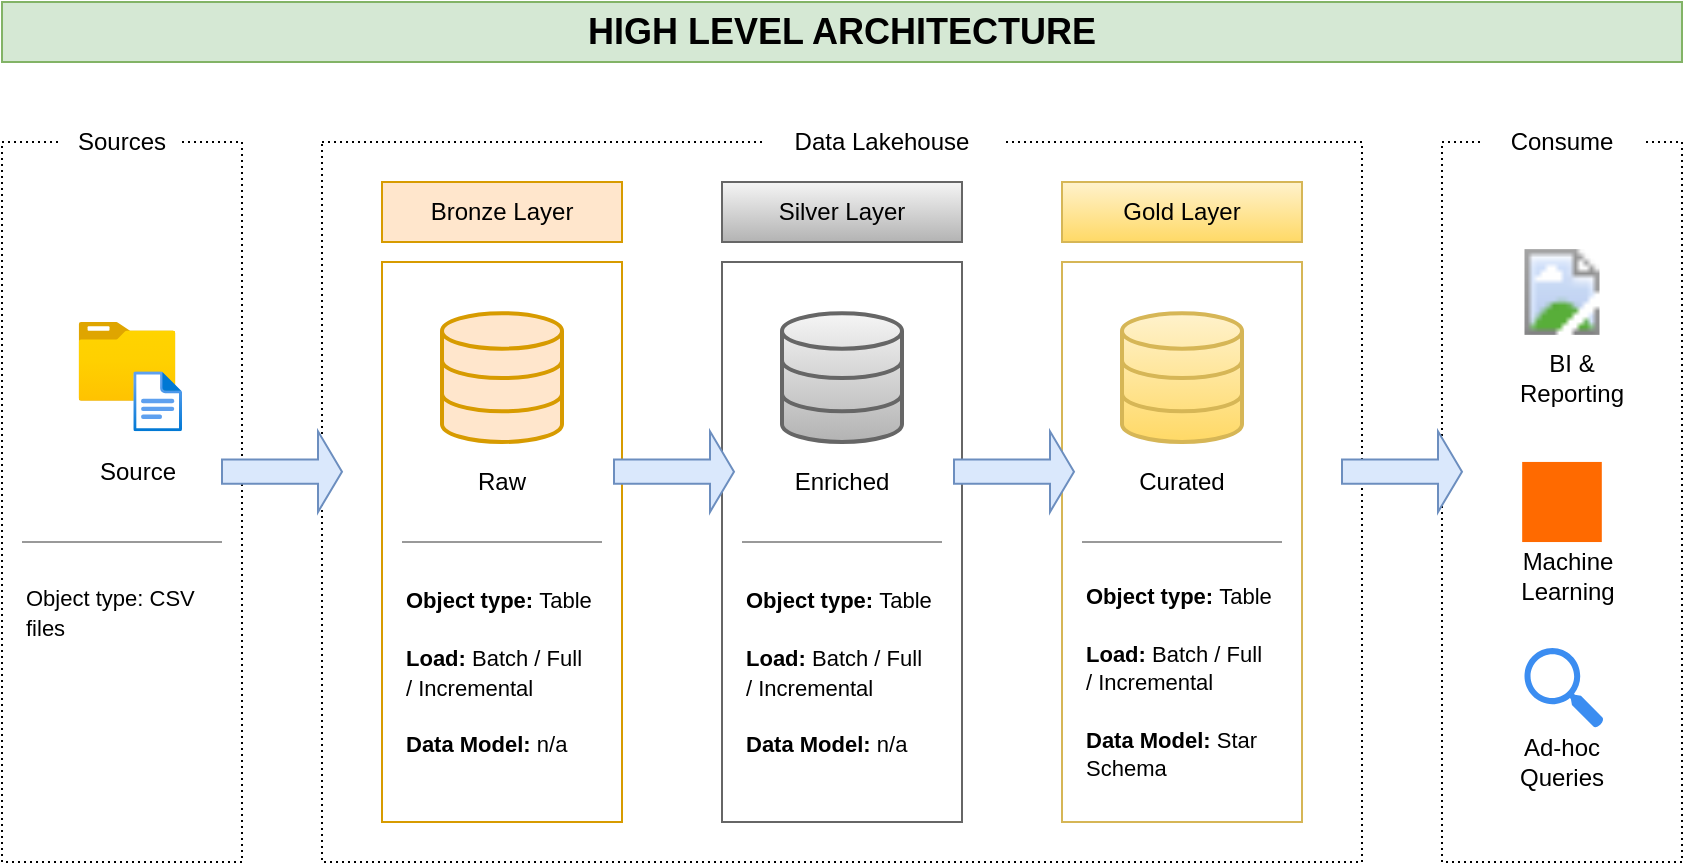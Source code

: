 <mxfile version="28.2.5">
  <diagram id="7gcUSTIZ7YSJ5vT40chW" name="Page-1">
    <mxGraphModel dx="1426" dy="751" grid="1" gridSize="10" guides="1" tooltips="1" connect="1" arrows="1" fold="1" page="1" pageScale="1" pageWidth="1169" pageHeight="827" background="#ffffff" math="0" shadow="0">
      <root>
        <mxCell id="0" />
        <mxCell id="1" parent="0" />
        <mxCell id="HdWS5ta7NdpachvVP4BI-1" value="" style="rounded=0;whiteSpace=wrap;html=1;dashed=1;dashPattern=1 2;fillColor=none;" parent="1" vertex="1">
          <mxGeometry x="120" y="160" width="120" height="360" as="geometry" />
        </mxCell>
        <mxCell id="HdWS5ta7NdpachvVP4BI-2" value="" style="rounded=0;whiteSpace=wrap;html=1;dashed=1;dashPattern=1 2;fillColor=none;" parent="1" vertex="1">
          <mxGeometry x="280" y="160" width="520" height="360" as="geometry" />
        </mxCell>
        <mxCell id="HdWS5ta7NdpachvVP4BI-3" value="" style="rounded=0;whiteSpace=wrap;html=1;dashed=1;dashPattern=1 2;fillColor=none;" parent="1" vertex="1">
          <mxGeometry x="840" y="160" width="120" height="360" as="geometry" />
        </mxCell>
        <mxCell id="HdWS5ta7NdpachvVP4BI-4" value="Sources" style="text;html=1;align=center;verticalAlign=middle;whiteSpace=wrap;rounded=0;fillColor=default;" parent="1" vertex="1">
          <mxGeometry x="150" y="145" width="60" height="30" as="geometry" />
        </mxCell>
        <mxCell id="HdWS5ta7NdpachvVP4BI-5" value="Data Lakehouse" style="text;html=1;align=center;verticalAlign=middle;whiteSpace=wrap;rounded=0;fillColor=default;" parent="1" vertex="1">
          <mxGeometry x="500" y="145" width="120" height="30" as="geometry" />
        </mxCell>
        <mxCell id="HdWS5ta7NdpachvVP4BI-6" value="Consume" style="text;html=1;align=center;verticalAlign=middle;whiteSpace=wrap;rounded=0;fillColor=default;" parent="1" vertex="1">
          <mxGeometry x="860" y="150" width="80" height="20" as="geometry" />
        </mxCell>
        <mxCell id="HdWS5ta7NdpachvVP4BI-7" value="Bronze Layer" style="rounded=0;whiteSpace=wrap;html=1;fillColor=#ffe6cc;strokeColor=#d79b00;" parent="1" vertex="1">
          <mxGeometry x="310" y="180" width="120" height="30" as="geometry" />
        </mxCell>
        <mxCell id="HdWS5ta7NdpachvVP4BI-8" value="" style="rounded=0;whiteSpace=wrap;html=1;fillColor=none;strokeColor=#d79b00;" parent="1" vertex="1">
          <mxGeometry x="310" y="220" width="120" height="280" as="geometry" />
        </mxCell>
        <mxCell id="HdWS5ta7NdpachvVP4BI-9" value="Silver Layer" style="rounded=0;whiteSpace=wrap;html=1;fillColor=#f5f5f5;strokeColor=#666666;gradientColor=#b3b3b3;" parent="1" vertex="1">
          <mxGeometry x="480" y="180" width="120" height="30" as="geometry" />
        </mxCell>
        <mxCell id="HdWS5ta7NdpachvVP4BI-10" value="" style="rounded=0;whiteSpace=wrap;html=1;fillColor=none;strokeColor=#666666;fontColor=#333333;" parent="1" vertex="1">
          <mxGeometry x="480" y="220" width="120" height="280" as="geometry" />
        </mxCell>
        <mxCell id="HdWS5ta7NdpachvVP4BI-11" value="Gold Layer" style="rounded=0;whiteSpace=wrap;html=1;fillColor=#fff2cc;strokeColor=#d6b656;gradientColor=#ffd966;" parent="1" vertex="1">
          <mxGeometry x="650" y="180" width="120" height="30" as="geometry" />
        </mxCell>
        <mxCell id="HdWS5ta7NdpachvVP4BI-12" value="" style="rounded=0;whiteSpace=wrap;html=1;fillColor=none;strokeColor=#d6b656;" parent="1" vertex="1">
          <mxGeometry x="650" y="220" width="120" height="280" as="geometry" />
        </mxCell>
        <mxCell id="HdWS5ta7NdpachvVP4BI-13" value="&lt;b&gt;&lt;font style=&quot;font-size: 18px;&quot;&gt;HIGH LEVEL ARCHITECTURE&lt;/font&gt;&lt;/b&gt;" style="text;html=1;align=center;verticalAlign=middle;whiteSpace=wrap;rounded=0;fillColor=#d5e8d4;strokeColor=#82b366;" parent="1" vertex="1">
          <mxGeometry x="120" y="90" width="840" height="30" as="geometry" />
        </mxCell>
        <mxCell id="HdWS5ta7NdpachvVP4BI-14" value="" style="image;aspect=fixed;html=1;points=[];align=center;fontSize=12;image=img/lib/azure2/general/Folder_Blank.svg;" parent="1" vertex="1">
          <mxGeometry x="158.27" y="250.01" width="48.48" height="39.35" as="geometry" />
        </mxCell>
        <mxCell id="HdWS5ta7NdpachvVP4BI-15" value="" style="image;aspect=fixed;html=1;points=[];align=center;fontSize=12;image=img/lib/azure2/general/File.svg;" parent="1" vertex="1">
          <mxGeometry x="185.66" y="274.68" width="24.34" height="30" as="geometry" />
        </mxCell>
        <mxCell id="HdWS5ta7NdpachvVP4BI-16" value="" style="shape=singleArrow;whiteSpace=wrap;html=1;fillColor=#dae8fc;strokeColor=#6c8ebf;" parent="1" vertex="1">
          <mxGeometry x="230" y="304.68" width="60" height="40.32" as="geometry" />
        </mxCell>
        <mxCell id="HdWS5ta7NdpachvVP4BI-17" value="" style="shape=singleArrow;whiteSpace=wrap;html=1;fillColor=#dae8fc;strokeColor=#6c8ebf;" parent="1" vertex="1">
          <mxGeometry x="426" y="304.68" width="60" height="40.32" as="geometry" />
        </mxCell>
        <mxCell id="HdWS5ta7NdpachvVP4BI-19" value="" style="shape=singleArrow;whiteSpace=wrap;html=1;fillColor=#dae8fc;strokeColor=#6c8ebf;" parent="1" vertex="1">
          <mxGeometry x="596" y="304.68" width="60" height="40.32" as="geometry" />
        </mxCell>
        <mxCell id="HdWS5ta7NdpachvVP4BI-20" value="" style="shape=singleArrow;whiteSpace=wrap;html=1;fillColor=#dae8fc;strokeColor=#6c8ebf;" parent="1" vertex="1">
          <mxGeometry x="790" y="304.68" width="60" height="40.32" as="geometry" />
        </mxCell>
        <mxCell id="HdWS5ta7NdpachvVP4BI-23" value="" style="html=1;verticalLabelPosition=bottom;align=center;labelBackgroundColor=#ffffff;verticalAlign=top;strokeWidth=2;strokeColor=#d79b00;shadow=0;dashed=0;shape=mxgraph.ios7.icons.data;fillColor=#ffe6cc;" parent="1" vertex="1">
          <mxGeometry x="340" y="245.58" width="60" height="64.42" as="geometry" />
        </mxCell>
        <mxCell id="HdWS5ta7NdpachvVP4BI-24" value="" style="html=1;verticalLabelPosition=bottom;align=center;labelBackgroundColor=#ffffff;verticalAlign=top;strokeWidth=2;strokeColor=#666666;shadow=0;dashed=0;shape=mxgraph.ios7.icons.data;fillColor=#f5f5f5;gradientColor=#b3b3b3;" parent="1" vertex="1">
          <mxGeometry x="510" y="245.58" width="60" height="64.42" as="geometry" />
        </mxCell>
        <mxCell id="HdWS5ta7NdpachvVP4BI-25" value="" style="html=1;verticalLabelPosition=bottom;align=center;labelBackgroundColor=#ffffff;verticalAlign=top;strokeWidth=2;strokeColor=#d6b656;shadow=0;dashed=0;shape=mxgraph.ios7.icons.data;fillColor=#fff2cc;gradientColor=#ffd966;" parent="1" vertex="1">
          <mxGeometry x="680" y="245.58" width="60" height="64.42" as="geometry" />
        </mxCell>
        <mxCell id="HdWS5ta7NdpachvVP4BI-26" value="" style="image;aspect=fixed;html=1;points=[];align=center;fontSize=12;image=img/lib/azure2/power_platform/PowerBI.svg;" parent="1" vertex="1">
          <mxGeometry x="881.25" y="210" width="37.5" height="50" as="geometry" />
        </mxCell>
        <mxCell id="HdWS5ta7NdpachvVP4BI-28" value="" style="verticalLabelPosition=bottom;shadow=0;dashed=0;align=center;html=1;verticalAlign=top;strokeWidth=1;shape=mxgraph.mockup.markup.line;strokeColor=#999999;" parent="1" vertex="1">
          <mxGeometry x="130" y="350" width="100" height="20" as="geometry" />
        </mxCell>
        <mxCell id="HdWS5ta7NdpachvVP4BI-29" value="" style="verticalLabelPosition=bottom;shadow=0;dashed=0;align=center;html=1;verticalAlign=top;strokeWidth=1;shape=mxgraph.mockup.markup.line;strokeColor=#999999;" parent="1" vertex="1">
          <mxGeometry x="320" y="350" width="100" height="20" as="geometry" />
        </mxCell>
        <mxCell id="HdWS5ta7NdpachvVP4BI-30" value="" style="verticalLabelPosition=bottom;shadow=0;dashed=0;align=center;html=1;verticalAlign=top;strokeWidth=1;shape=mxgraph.mockup.markup.line;strokeColor=#999999;" parent="1" vertex="1">
          <mxGeometry x="490" y="350" width="100" height="20" as="geometry" />
        </mxCell>
        <mxCell id="HdWS5ta7NdpachvVP4BI-31" value="" style="verticalLabelPosition=bottom;shadow=0;dashed=0;align=center;html=1;verticalAlign=top;strokeWidth=1;shape=mxgraph.mockup.markup.line;strokeColor=#999999;" parent="1" vertex="1">
          <mxGeometry x="660" y="350" width="100" height="20" as="geometry" />
        </mxCell>
        <mxCell id="HdWS5ta7NdpachvVP4BI-33" value="Raw" style="text;html=1;align=center;verticalAlign=middle;whiteSpace=wrap;rounded=0;" parent="1" vertex="1">
          <mxGeometry x="340" y="315" width="60" height="30" as="geometry" />
        </mxCell>
        <mxCell id="HdWS5ta7NdpachvVP4BI-34" value="Enriched" style="text;html=1;align=center;verticalAlign=middle;whiteSpace=wrap;rounded=0;" parent="1" vertex="1">
          <mxGeometry x="510" y="315" width="60" height="30" as="geometry" />
        </mxCell>
        <mxCell id="HdWS5ta7NdpachvVP4BI-35" value="Curated" style="text;html=1;align=center;verticalAlign=middle;whiteSpace=wrap;rounded=0;" parent="1" vertex="1">
          <mxGeometry x="680" y="315" width="60" height="30" as="geometry" />
        </mxCell>
        <mxCell id="HdWS5ta7NdpachvVP4BI-37" value="BI &amp;amp; Reporting" style="text;html=1;align=center;verticalAlign=middle;whiteSpace=wrap;rounded=0;" parent="1" vertex="1">
          <mxGeometry x="880.09" y="263.63" width="49.91" height="28.32" as="geometry" />
        </mxCell>
        <mxCell id="HdWS5ta7NdpachvVP4BI-38" value="Source" style="text;html=1;align=center;verticalAlign=middle;whiteSpace=wrap;rounded=0;" parent="1" vertex="1">
          <mxGeometry x="158.27" y="310" width="60" height="30" as="geometry" />
        </mxCell>
        <mxCell id="HdWS5ta7NdpachvVP4BI-39" value="&lt;font style=&quot;font-size: 11px;&quot;&gt;Object type: CSV files&lt;/font&gt;" style="text;html=1;align=left;verticalAlign=middle;whiteSpace=wrap;rounded=0;" parent="1" vertex="1">
          <mxGeometry x="130" y="380" width="100" height="30" as="geometry" />
        </mxCell>
        <mxCell id="HdWS5ta7NdpachvVP4BI-40" value="&lt;font style=&quot;font-size: 11px;&quot;&gt;&lt;b&gt;Object type: &lt;/b&gt;Table&lt;/font&gt;&lt;div&gt;&lt;font style=&quot;font-size: 11px;&quot;&gt;&lt;br&gt;&lt;/font&gt;&lt;/div&gt;&lt;div&gt;&lt;font style=&quot;font-size: 11px;&quot;&gt;&lt;b&gt;Load:&amp;nbsp;&lt;/b&gt;&lt;/font&gt;&lt;span style=&quot;background-color: transparent; color: light-dark(rgb(0, 0, 0), rgb(255, 255, 255)); font-size: 11px;&quot;&gt;Batch /&amp;nbsp;&lt;/span&gt;&lt;span style=&quot;background-color: transparent; color: light-dark(rgb(0, 0, 0), rgb(255, 255, 255)); font-size: 11px;&quot;&gt;Full&lt;/span&gt;&lt;/div&gt;&lt;div&gt;&lt;span style=&quot;font-size: 11px; background-color: transparent; color: light-dark(rgb(0, 0, 0), rgb(255, 255, 255));&quot;&gt;/ Incremental&lt;/span&gt;&lt;/div&gt;&lt;div&gt;&lt;span style=&quot;font-size: 11px; background-color: transparent; color: light-dark(rgb(0, 0, 0), rgb(255, 255, 255));&quot;&gt;&lt;br&gt;&lt;/span&gt;&lt;/div&gt;&lt;div&gt;&lt;span style=&quot;font-size: 11px; background-color: transparent; color: light-dark(rgb(0, 0, 0), rgb(255, 255, 255));&quot;&gt;&lt;b&gt;Data Model: &lt;/b&gt;n/a&lt;/span&gt;&lt;/div&gt;" style="text;html=1;align=left;verticalAlign=middle;whiteSpace=wrap;rounded=0;" parent="1" vertex="1">
          <mxGeometry x="320" y="370" width="100" height="110" as="geometry" />
        </mxCell>
        <mxCell id="HdWS5ta7NdpachvVP4BI-41" value="&lt;font style=&quot;font-size: 11px;&quot;&gt;&lt;b&gt;Object type: &lt;/b&gt;Table&lt;/font&gt;&lt;div&gt;&lt;font style=&quot;font-size: 11px;&quot;&gt;&lt;br&gt;&lt;/font&gt;&lt;/div&gt;&lt;div&gt;&lt;font style=&quot;font-size: 11px;&quot;&gt;&lt;b&gt;Load:&amp;nbsp;&lt;/b&gt;&lt;/font&gt;&lt;span style=&quot;background-color: transparent; color: light-dark(rgb(0, 0, 0), rgb(255, 255, 255)); font-size: 11px;&quot;&gt;Batch /&amp;nbsp;&lt;/span&gt;&lt;span style=&quot;background-color: transparent; color: light-dark(rgb(0, 0, 0), rgb(255, 255, 255)); font-size: 11px;&quot;&gt;Full&lt;/span&gt;&lt;/div&gt;&lt;div&gt;&lt;span style=&quot;font-size: 11px; background-color: transparent; color: light-dark(rgb(0, 0, 0), rgb(255, 255, 255));&quot;&gt;/ Incremental&lt;/span&gt;&lt;/div&gt;&lt;div&gt;&lt;span style=&quot;font-size: 11px; background-color: transparent; color: light-dark(rgb(0, 0, 0), rgb(255, 255, 255));&quot;&gt;&lt;br&gt;&lt;/span&gt;&lt;/div&gt;&lt;div&gt;&lt;span style=&quot;font-size: 11px; background-color: transparent; color: light-dark(rgb(0, 0, 0), rgb(255, 255, 255));&quot;&gt;&lt;b&gt;Data Model: &lt;/b&gt;n/a&lt;/span&gt;&lt;/div&gt;" style="text;html=1;align=left;verticalAlign=middle;whiteSpace=wrap;rounded=0;" parent="1" vertex="1">
          <mxGeometry x="490" y="370" width="100" height="110" as="geometry" />
        </mxCell>
        <mxCell id="HdWS5ta7NdpachvVP4BI-42" value="&lt;font style=&quot;font-size: 11px;&quot;&gt;&lt;b&gt;Object type: &lt;/b&gt;Table&lt;/font&gt;&lt;div&gt;&lt;font style=&quot;font-size: 11px;&quot;&gt;&lt;br&gt;&lt;/font&gt;&lt;/div&gt;&lt;div&gt;&lt;font style=&quot;font-size: 11px;&quot;&gt;&lt;b&gt;Load:&amp;nbsp;&lt;/b&gt;&lt;/font&gt;&lt;span style=&quot;background-color: transparent; color: light-dark(rgb(0, 0, 0), rgb(255, 255, 255)); font-size: 11px;&quot;&gt;Batch /&amp;nbsp;&lt;/span&gt;&lt;span style=&quot;background-color: transparent; color: light-dark(rgb(0, 0, 0), rgb(255, 255, 255)); font-size: 11px;&quot;&gt;Full&lt;/span&gt;&lt;/div&gt;&lt;div&gt;&lt;span style=&quot;font-size: 11px; background-color: transparent; color: light-dark(rgb(0, 0, 0), rgb(255, 255, 255));&quot;&gt;/ Incremental&lt;/span&gt;&lt;/div&gt;&lt;div&gt;&lt;span style=&quot;font-size: 11px; background-color: transparent; color: light-dark(rgb(0, 0, 0), rgb(255, 255, 255));&quot;&gt;&lt;br&gt;&lt;/span&gt;&lt;/div&gt;&lt;div&gt;&lt;span style=&quot;font-size: 11px; background-color: transparent; color: light-dark(rgb(0, 0, 0), rgb(255, 255, 255));&quot;&gt;&lt;b&gt;Data Model: &lt;/b&gt;Star Schema&lt;/span&gt;&lt;/div&gt;" style="text;html=1;align=left;verticalAlign=middle;whiteSpace=wrap;rounded=0;" parent="1" vertex="1">
          <mxGeometry x="660" y="370" width="100" height="120" as="geometry" />
        </mxCell>
        <mxCell id="HdWS5ta7NdpachvVP4BI-43" value="" style="points=[];aspect=fixed;html=1;align=center;shadow=0;dashed=0;fillColor=#FF6A00;strokeColor=none;shape=mxgraph.alibaba_cloud.machine_learning;" parent="1" vertex="1">
          <mxGeometry x="880.09" y="319.97" width="39.81" height="40.05" as="geometry" />
        </mxCell>
        <mxCell id="HdWS5ta7NdpachvVP4BI-44" value="Machine Learning" style="text;html=1;align=center;verticalAlign=middle;whiteSpace=wrap;rounded=0;" parent="1" vertex="1">
          <mxGeometry x="876.04" y="363.02" width="53.96" height="26.98" as="geometry" />
        </mxCell>
        <mxCell id="ozBWooT8oFbHZ5zxdUVA-2" value="" style="sketch=0;html=1;aspect=fixed;strokeColor=none;shadow=0;fillColor=#3B8DF1;verticalAlign=top;labelPosition=center;verticalLabelPosition=bottom;shape=mxgraph.gcp2.search" vertex="1" parent="1">
          <mxGeometry x="881.25" y="413" width="39.58" height="39.98" as="geometry" />
        </mxCell>
        <mxCell id="ozBWooT8oFbHZ5zxdUVA-3" value="Ad-hoc Queries" style="text;html=1;align=center;verticalAlign=middle;whiteSpace=wrap;rounded=0;" vertex="1" parent="1">
          <mxGeometry x="873.02" y="456.02" width="53.96" height="26.98" as="geometry" />
        </mxCell>
      </root>
    </mxGraphModel>
  </diagram>
</mxfile>
